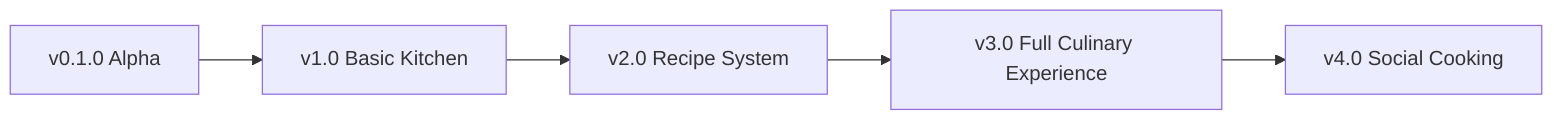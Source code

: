 graph LR
    A[v0.1.0 Alpha] --> B[v1.0 Basic Kitchen]
    B --> C[v2.0 Recipe System]
    C --> D[v3.0 Full Culinary Experience]
    D --> E[v4.0 Social Cooking]